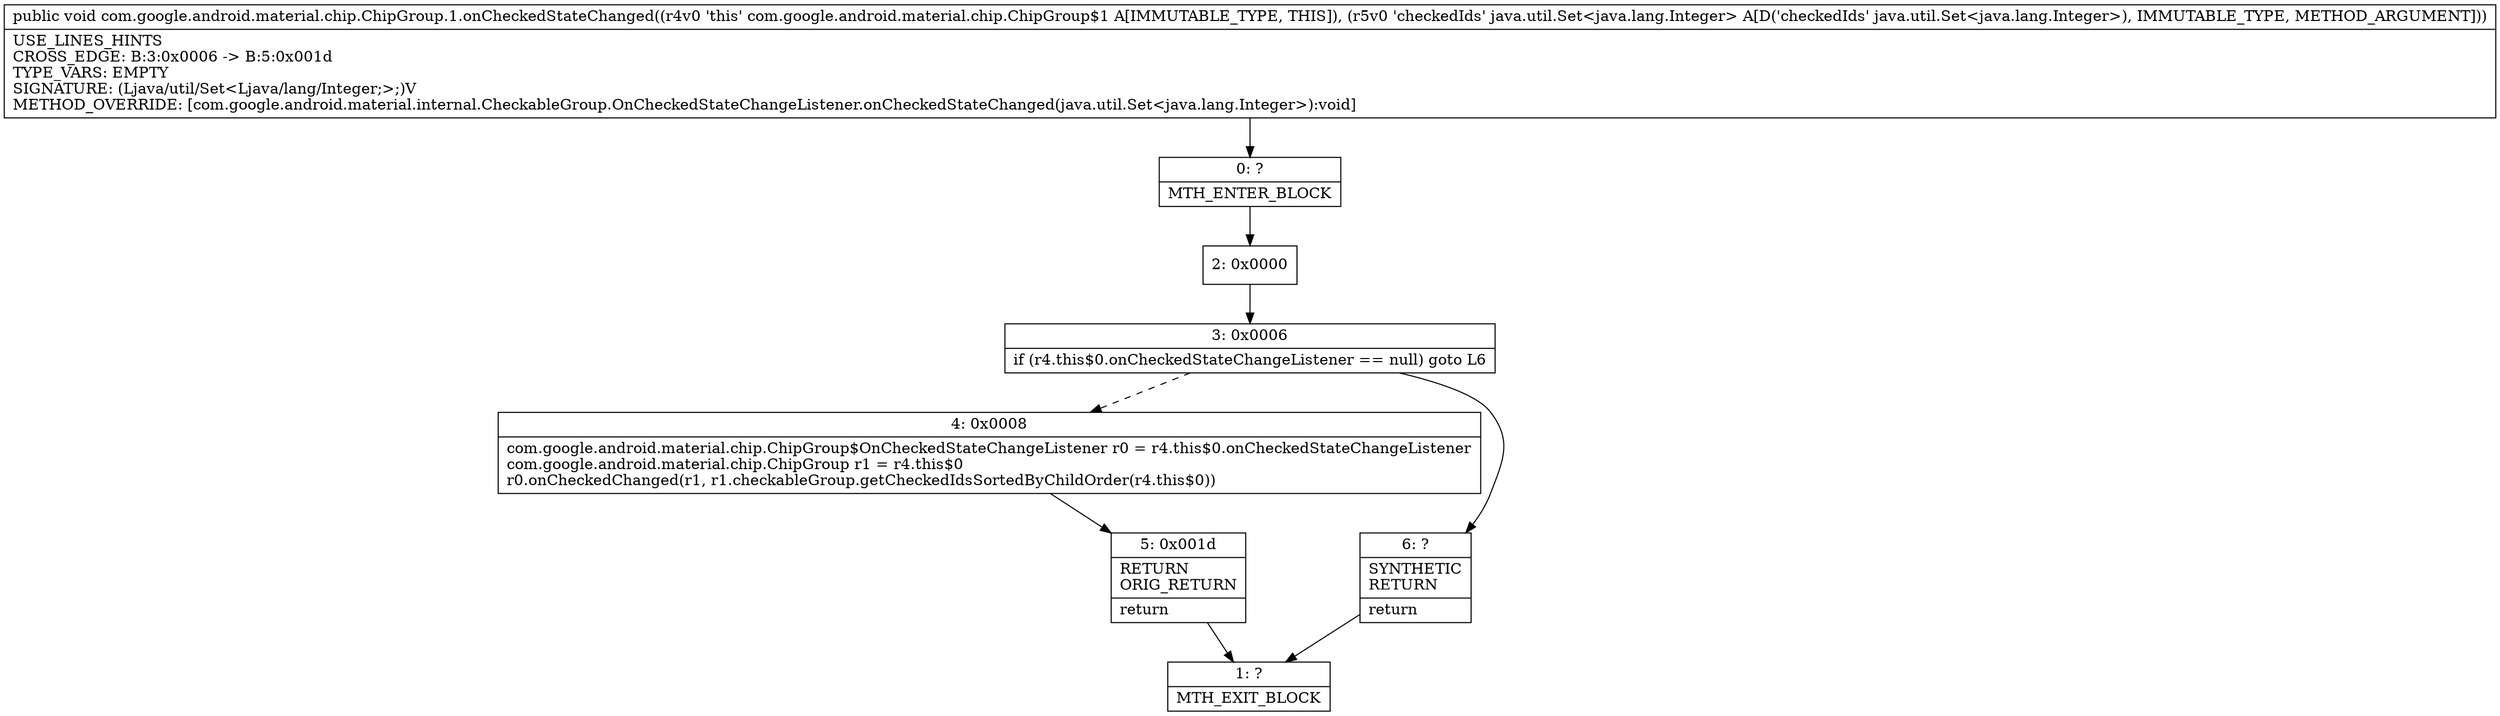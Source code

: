 digraph "CFG forcom.google.android.material.chip.ChipGroup.1.onCheckedStateChanged(Ljava\/util\/Set;)V" {
Node_0 [shape=record,label="{0\:\ ?|MTH_ENTER_BLOCK\l}"];
Node_2 [shape=record,label="{2\:\ 0x0000}"];
Node_3 [shape=record,label="{3\:\ 0x0006|if (r4.this$0.onCheckedStateChangeListener == null) goto L6\l}"];
Node_4 [shape=record,label="{4\:\ 0x0008|com.google.android.material.chip.ChipGroup$OnCheckedStateChangeListener r0 = r4.this$0.onCheckedStateChangeListener\lcom.google.android.material.chip.ChipGroup r1 = r4.this$0\lr0.onCheckedChanged(r1, r1.checkableGroup.getCheckedIdsSortedByChildOrder(r4.this$0))\l}"];
Node_5 [shape=record,label="{5\:\ 0x001d|RETURN\lORIG_RETURN\l|return\l}"];
Node_1 [shape=record,label="{1\:\ ?|MTH_EXIT_BLOCK\l}"];
Node_6 [shape=record,label="{6\:\ ?|SYNTHETIC\lRETURN\l|return\l}"];
MethodNode[shape=record,label="{public void com.google.android.material.chip.ChipGroup.1.onCheckedStateChanged((r4v0 'this' com.google.android.material.chip.ChipGroup$1 A[IMMUTABLE_TYPE, THIS]), (r5v0 'checkedIds' java.util.Set\<java.lang.Integer\> A[D('checkedIds' java.util.Set\<java.lang.Integer\>), IMMUTABLE_TYPE, METHOD_ARGUMENT]))  | USE_LINES_HINTS\lCROSS_EDGE: B:3:0x0006 \-\> B:5:0x001d\lTYPE_VARS: EMPTY\lSIGNATURE: (Ljava\/util\/Set\<Ljava\/lang\/Integer;\>;)V\lMETHOD_OVERRIDE: [com.google.android.material.internal.CheckableGroup.OnCheckedStateChangeListener.onCheckedStateChanged(java.util.Set\<java.lang.Integer\>):void]\l}"];
MethodNode -> Node_0;Node_0 -> Node_2;
Node_2 -> Node_3;
Node_3 -> Node_4[style=dashed];
Node_3 -> Node_6;
Node_4 -> Node_5;
Node_5 -> Node_1;
Node_6 -> Node_1;
}

